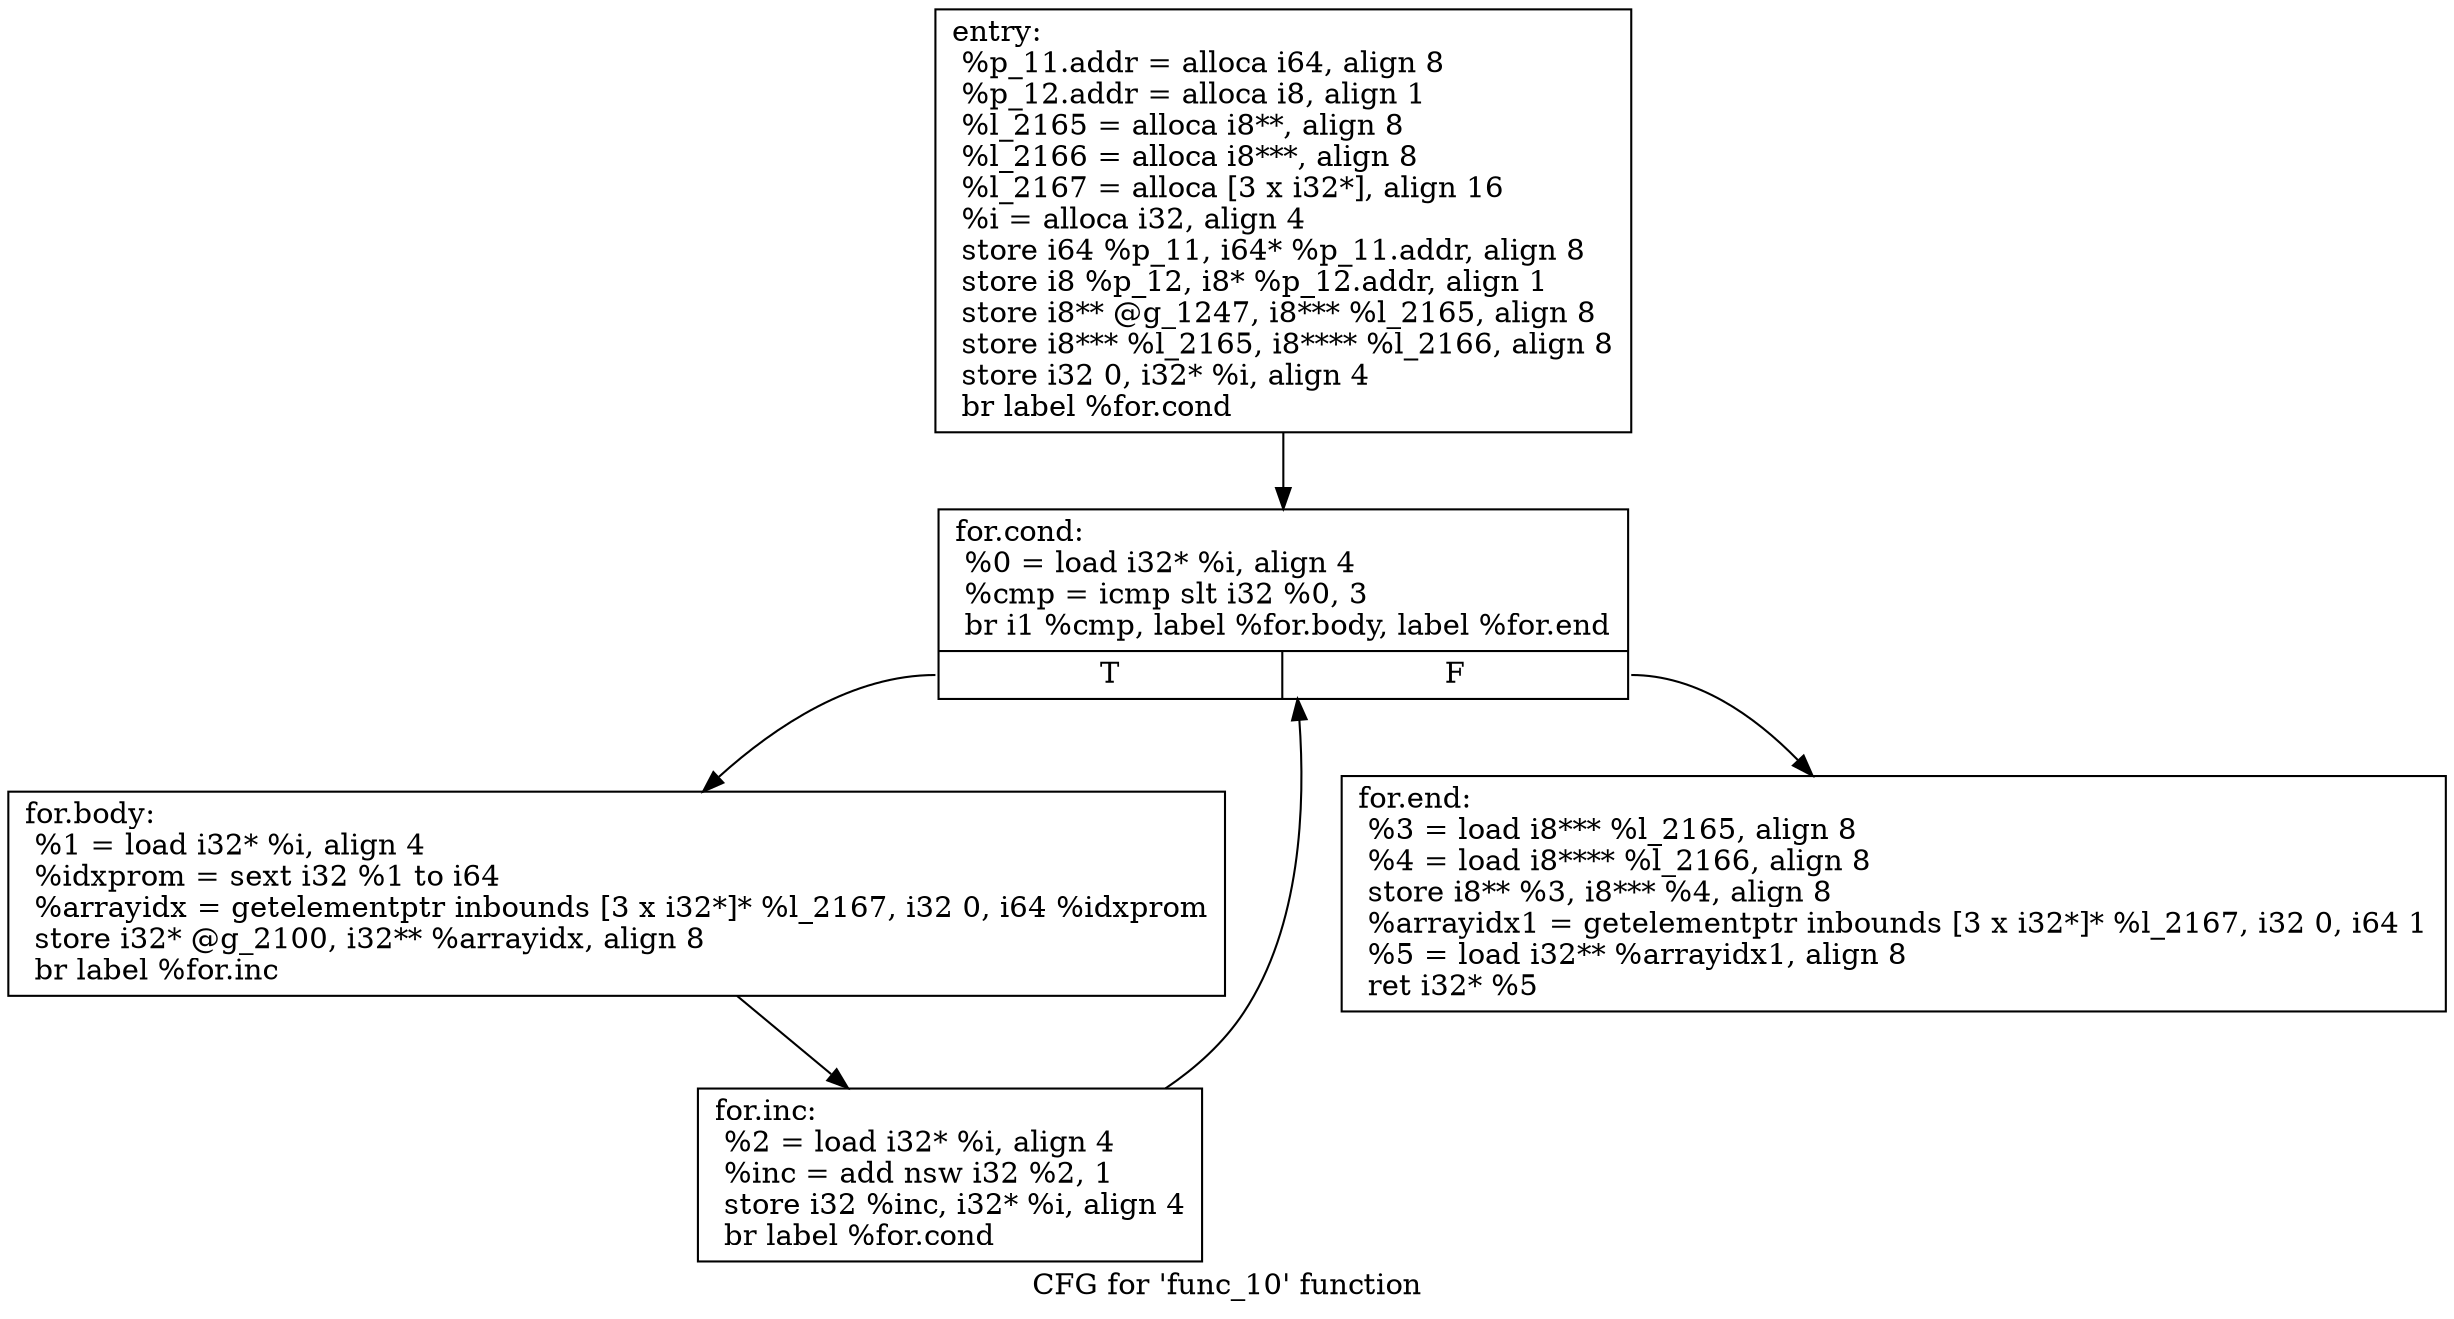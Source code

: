 digraph "CFG for 'func_10' function" {
	label="CFG for 'func_10' function";

	Node0xbb57288 [shape=record,label="{entry:\l  %p_11.addr = alloca i64, align 8\l  %p_12.addr = alloca i8, align 1\l  %l_2165 = alloca i8**, align 8\l  %l_2166 = alloca i8***, align 8\l  %l_2167 = alloca [3 x i32*], align 16\l  %i = alloca i32, align 4\l  store i64 %p_11, i64* %p_11.addr, align 8\l  store i8 %p_12, i8* %p_12.addr, align 1\l  store i8** @g_1247, i8*** %l_2165, align 8\l  store i8*** %l_2165, i8**** %l_2166, align 8\l  store i32 0, i32* %i, align 4\l  br label %for.cond\l}"];
	Node0xbb57288 -> Node0xbb572b8;
	Node0xbb572b8 [shape=record,label="{for.cond:                                         \l  %0 = load i32* %i, align 4\l  %cmp = icmp slt i32 %0, 3\l  br i1 %cmp, label %for.body, label %for.end\l|{<s0>T|<s1>F}}"];
	Node0xbb572b8:s0 -> Node0xbb572e8;
	Node0xbb572b8:s1 -> Node0xbb57348;
	Node0xbb572e8 [shape=record,label="{for.body:                                         \l  %1 = load i32* %i, align 4\l  %idxprom = sext i32 %1 to i64\l  %arrayidx = getelementptr inbounds [3 x i32*]* %l_2167, i32 0, i64 %idxprom\l  store i32* @g_2100, i32** %arrayidx, align 8\l  br label %for.inc\l}"];
	Node0xbb572e8 -> Node0xbb57318;
	Node0xbb57318 [shape=record,label="{for.inc:                                          \l  %2 = load i32* %i, align 4\l  %inc = add nsw i32 %2, 1\l  store i32 %inc, i32* %i, align 4\l  br label %for.cond\l}"];
	Node0xbb57318 -> Node0xbb572b8;
	Node0xbb57348 [shape=record,label="{for.end:                                          \l  %3 = load i8*** %l_2165, align 8\l  %4 = load i8**** %l_2166, align 8\l  store i8** %3, i8*** %4, align 8\l  %arrayidx1 = getelementptr inbounds [3 x i32*]* %l_2167, i32 0, i64 1\l  %5 = load i32** %arrayidx1, align 8\l  ret i32* %5\l}"];
}
